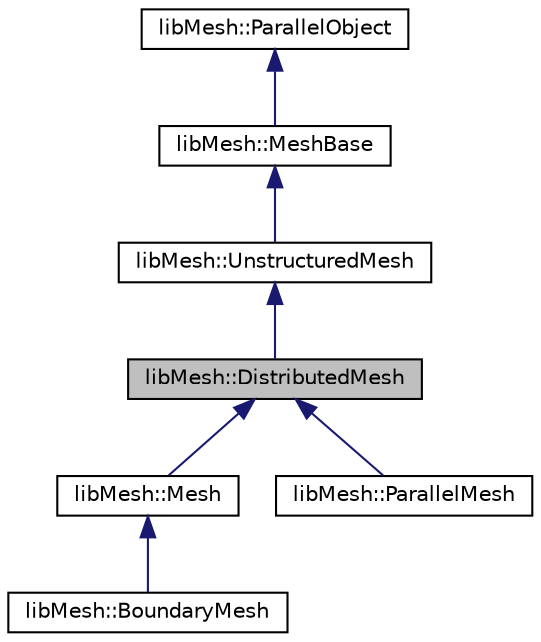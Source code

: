 digraph "libMesh::DistributedMesh"
{
  edge [fontname="Helvetica",fontsize="10",labelfontname="Helvetica",labelfontsize="10"];
  node [fontname="Helvetica",fontsize="10",shape=record];
  Node1 [label="libMesh::DistributedMesh",height=0.2,width=0.4,color="black", fillcolor="grey75", style="filled", fontcolor="black"];
  Node2 -> Node1 [dir="back",color="midnightblue",fontsize="10",style="solid",fontname="Helvetica"];
  Node2 [label="libMesh::UnstructuredMesh",height=0.2,width=0.4,color="black", fillcolor="white", style="filled",URL="$classlibMesh_1_1UnstructuredMesh.html"];
  Node3 -> Node2 [dir="back",color="midnightblue",fontsize="10",style="solid",fontname="Helvetica"];
  Node3 [label="libMesh::MeshBase",height=0.2,width=0.4,color="black", fillcolor="white", style="filled",URL="$classlibMesh_1_1MeshBase.html",tooltip="Base class for Mesh. "];
  Node4 -> Node3 [dir="back",color="midnightblue",fontsize="10",style="solid",fontname="Helvetica"];
  Node4 [label="libMesh::ParallelObject",height=0.2,width=0.4,color="black", fillcolor="white", style="filled",URL="$classlibMesh_1_1ParallelObject.html"];
  Node1 -> Node5 [dir="back",color="midnightblue",fontsize="10",style="solid",fontname="Helvetica"];
  Node5 [label="libMesh::Mesh",height=0.2,width=0.4,color="black", fillcolor="white", style="filled",URL="$classlibMesh_1_1Mesh.html",tooltip="Manages a collection of Nodes and Elems. "];
  Node5 -> Node6 [dir="back",color="midnightblue",fontsize="10",style="solid",fontname="Helvetica"];
  Node6 [label="libMesh::BoundaryMesh",height=0.2,width=0.4,color="black", fillcolor="white", style="filled",URL="$classlibMesh_1_1BoundaryMesh.html",tooltip="Specialized mesh used for keeping track of boundary elements. "];
  Node1 -> Node7 [dir="back",color="midnightblue",fontsize="10",style="solid",fontname="Helvetica"];
  Node7 [label="libMesh::ParallelMesh",height=0.2,width=0.4,color="black", fillcolor="white", style="filled",URL="$classlibMesh_1_1ParallelMesh.html"];
}
